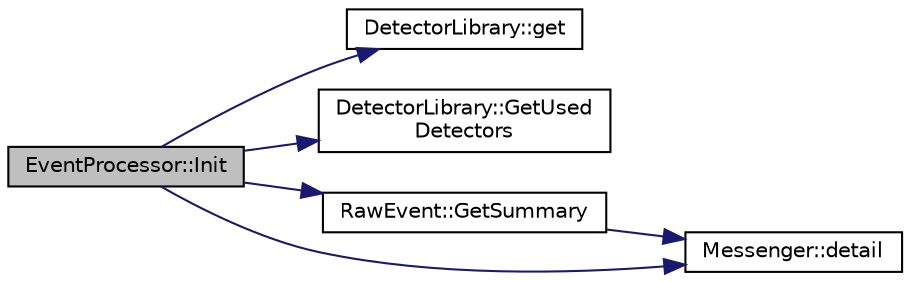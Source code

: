 digraph "EventProcessor::Init"
{
  edge [fontname="Helvetica",fontsize="10",labelfontname="Helvetica",labelfontsize="10"];
  node [fontname="Helvetica",fontsize="10",shape=record];
  rankdir="LR";
  Node1 [label="EventProcessor::Init",height=0.2,width=0.4,color="black", fillcolor="grey75", style="filled", fontcolor="black"];
  Node1 -> Node2 [color="midnightblue",fontsize="10",style="solid",fontname="Helvetica"];
  Node2 [label="DetectorLibrary::get",height=0.2,width=0.4,color="black", fillcolor="white", style="filled",URL="$dc/dbe/class_detector_library.html#a6ab3ff825daa8b607865086741bc9b2c"];
  Node1 -> Node3 [color="midnightblue",fontsize="10",style="solid",fontname="Helvetica"];
  Node3 [label="DetectorLibrary::GetUsed\lDetectors",height=0.2,width=0.4,color="black", fillcolor="white", style="filled",URL="$dc/dbe/class_detector_library.html#a648ce584518bf132962fb3488859a680",tooltip="this needs moved to UtkUnpacker "];
  Node1 -> Node4 [color="midnightblue",fontsize="10",style="solid",fontname="Helvetica"];
  Node4 [label="RawEvent::GetSummary",height=0.2,width=0.4,color="black", fillcolor="white", style="filled",URL="$dc/d32/class_raw_event.html#a0405b96da430f69eb01fc8a7668420cc",tooltip="Get a pointer to a specific detector summary. "];
  Node4 -> Node5 [color="midnightblue",fontsize="10",style="solid",fontname="Helvetica"];
  Node5 [label="Messenger::detail",height=0.2,width=0.4,color="black", fillcolor="white", style="filled",URL="$d6/dc9/class_messenger.html#a24d0db0aece5830b3de62310f5753be8"];
  Node1 -> Node5 [color="midnightblue",fontsize="10",style="solid",fontname="Helvetica"];
}
